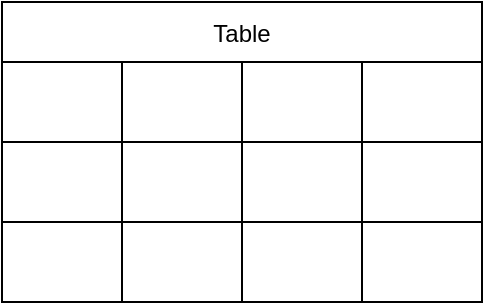 <mxfile version="18.1.3" type="github">
  <diagram id="su64QdYkI7p85NHtoTZD" name="第 1 页">
    <mxGraphModel dx="1350" dy="764" grid="1" gridSize="10" guides="1" tooltips="1" connect="1" arrows="1" fold="1" page="1" pageScale="1" pageWidth="827" pageHeight="1169" math="0" shadow="0">
      <root>
        <mxCell id="0" />
        <mxCell id="1" parent="0" />
        <mxCell id="tu2wGIf8EqA4KxS8XdcV-1" value="Table" style="shape=table;startSize=30;container=1;collapsible=0;childLayout=tableLayout;" vertex="1" parent="1">
          <mxGeometry x="290" y="320" width="240" height="150" as="geometry" />
        </mxCell>
        <mxCell id="tu2wGIf8EqA4KxS8XdcV-2" value="" style="shape=tableRow;horizontal=0;startSize=0;swimlaneHead=0;swimlaneBody=0;top=0;left=0;bottom=0;right=0;collapsible=0;dropTarget=0;fillColor=none;points=[[0,0.5],[1,0.5]];portConstraint=eastwest;" vertex="1" parent="tu2wGIf8EqA4KxS8XdcV-1">
          <mxGeometry y="30" width="240" height="40" as="geometry" />
        </mxCell>
        <mxCell id="tu2wGIf8EqA4KxS8XdcV-3" value="" style="shape=partialRectangle;html=1;whiteSpace=wrap;connectable=0;overflow=hidden;fillColor=none;top=0;left=0;bottom=0;right=0;pointerEvents=1;" vertex="1" parent="tu2wGIf8EqA4KxS8XdcV-2">
          <mxGeometry width="60" height="40" as="geometry">
            <mxRectangle width="60" height="40" as="alternateBounds" />
          </mxGeometry>
        </mxCell>
        <mxCell id="tu2wGIf8EqA4KxS8XdcV-4" value="" style="shape=partialRectangle;html=1;whiteSpace=wrap;connectable=0;overflow=hidden;fillColor=none;top=0;left=0;bottom=0;right=0;pointerEvents=1;" vertex="1" parent="tu2wGIf8EqA4KxS8XdcV-2">
          <mxGeometry x="60" width="60" height="40" as="geometry">
            <mxRectangle width="60" height="40" as="alternateBounds" />
          </mxGeometry>
        </mxCell>
        <mxCell id="tu2wGIf8EqA4KxS8XdcV-5" value="" style="shape=partialRectangle;html=1;whiteSpace=wrap;connectable=0;overflow=hidden;fillColor=none;top=0;left=0;bottom=0;right=0;pointerEvents=1;" vertex="1" parent="tu2wGIf8EqA4KxS8XdcV-2">
          <mxGeometry x="120" width="60" height="40" as="geometry">
            <mxRectangle width="60" height="40" as="alternateBounds" />
          </mxGeometry>
        </mxCell>
        <mxCell id="tu2wGIf8EqA4KxS8XdcV-6" value="" style="shape=partialRectangle;html=1;whiteSpace=wrap;connectable=0;overflow=hidden;fillColor=none;top=0;left=0;bottom=0;right=0;pointerEvents=1;" vertex="1" parent="tu2wGIf8EqA4KxS8XdcV-2">
          <mxGeometry x="180" width="60" height="40" as="geometry">
            <mxRectangle width="60" height="40" as="alternateBounds" />
          </mxGeometry>
        </mxCell>
        <mxCell id="tu2wGIf8EqA4KxS8XdcV-7" value="" style="shape=tableRow;horizontal=0;startSize=0;swimlaneHead=0;swimlaneBody=0;top=0;left=0;bottom=0;right=0;collapsible=0;dropTarget=0;fillColor=none;points=[[0,0.5],[1,0.5]];portConstraint=eastwest;" vertex="1" parent="tu2wGIf8EqA4KxS8XdcV-1">
          <mxGeometry y="70" width="240" height="40" as="geometry" />
        </mxCell>
        <mxCell id="tu2wGIf8EqA4KxS8XdcV-8" value="" style="shape=partialRectangle;html=1;whiteSpace=wrap;connectable=0;overflow=hidden;fillColor=none;top=0;left=0;bottom=0;right=0;pointerEvents=1;" vertex="1" parent="tu2wGIf8EqA4KxS8XdcV-7">
          <mxGeometry width="60" height="40" as="geometry">
            <mxRectangle width="60" height="40" as="alternateBounds" />
          </mxGeometry>
        </mxCell>
        <mxCell id="tu2wGIf8EqA4KxS8XdcV-9" value="" style="shape=partialRectangle;html=1;whiteSpace=wrap;connectable=0;overflow=hidden;fillColor=none;top=0;left=0;bottom=0;right=0;pointerEvents=1;" vertex="1" parent="tu2wGIf8EqA4KxS8XdcV-7">
          <mxGeometry x="60" width="60" height="40" as="geometry">
            <mxRectangle width="60" height="40" as="alternateBounds" />
          </mxGeometry>
        </mxCell>
        <mxCell id="tu2wGIf8EqA4KxS8XdcV-10" value="" style="shape=partialRectangle;html=1;whiteSpace=wrap;connectable=0;overflow=hidden;fillColor=none;top=0;left=0;bottom=0;right=0;pointerEvents=1;" vertex="1" parent="tu2wGIf8EqA4KxS8XdcV-7">
          <mxGeometry x="120" width="60" height="40" as="geometry">
            <mxRectangle width="60" height="40" as="alternateBounds" />
          </mxGeometry>
        </mxCell>
        <mxCell id="tu2wGIf8EqA4KxS8XdcV-11" value="" style="shape=partialRectangle;html=1;whiteSpace=wrap;connectable=0;overflow=hidden;fillColor=none;top=0;left=0;bottom=0;right=0;pointerEvents=1;" vertex="1" parent="tu2wGIf8EqA4KxS8XdcV-7">
          <mxGeometry x="180" width="60" height="40" as="geometry">
            <mxRectangle width="60" height="40" as="alternateBounds" />
          </mxGeometry>
        </mxCell>
        <mxCell id="tu2wGIf8EqA4KxS8XdcV-12" value="" style="shape=tableRow;horizontal=0;startSize=0;swimlaneHead=0;swimlaneBody=0;top=0;left=0;bottom=0;right=0;collapsible=0;dropTarget=0;fillColor=none;points=[[0,0.5],[1,0.5]];portConstraint=eastwest;" vertex="1" parent="tu2wGIf8EqA4KxS8XdcV-1">
          <mxGeometry y="110" width="240" height="40" as="geometry" />
        </mxCell>
        <mxCell id="tu2wGIf8EqA4KxS8XdcV-13" value="" style="shape=partialRectangle;html=1;whiteSpace=wrap;connectable=0;overflow=hidden;fillColor=none;top=0;left=0;bottom=0;right=0;pointerEvents=1;" vertex="1" parent="tu2wGIf8EqA4KxS8XdcV-12">
          <mxGeometry width="60" height="40" as="geometry">
            <mxRectangle width="60" height="40" as="alternateBounds" />
          </mxGeometry>
        </mxCell>
        <mxCell id="tu2wGIf8EqA4KxS8XdcV-14" value="" style="shape=partialRectangle;html=1;whiteSpace=wrap;connectable=0;overflow=hidden;fillColor=none;top=0;left=0;bottom=0;right=0;pointerEvents=1;" vertex="1" parent="tu2wGIf8EqA4KxS8XdcV-12">
          <mxGeometry x="60" width="60" height="40" as="geometry">
            <mxRectangle width="60" height="40" as="alternateBounds" />
          </mxGeometry>
        </mxCell>
        <mxCell id="tu2wGIf8EqA4KxS8XdcV-15" value="" style="shape=partialRectangle;html=1;whiteSpace=wrap;connectable=0;overflow=hidden;fillColor=none;top=0;left=0;bottom=0;right=0;pointerEvents=1;" vertex="1" parent="tu2wGIf8EqA4KxS8XdcV-12">
          <mxGeometry x="120" width="60" height="40" as="geometry">
            <mxRectangle width="60" height="40" as="alternateBounds" />
          </mxGeometry>
        </mxCell>
        <mxCell id="tu2wGIf8EqA4KxS8XdcV-16" value="" style="shape=partialRectangle;html=1;whiteSpace=wrap;connectable=0;overflow=hidden;fillColor=none;top=0;left=0;bottom=0;right=0;pointerEvents=1;" vertex="1" parent="tu2wGIf8EqA4KxS8XdcV-12">
          <mxGeometry x="180" width="60" height="40" as="geometry">
            <mxRectangle width="60" height="40" as="alternateBounds" />
          </mxGeometry>
        </mxCell>
      </root>
    </mxGraphModel>
  </diagram>
</mxfile>
